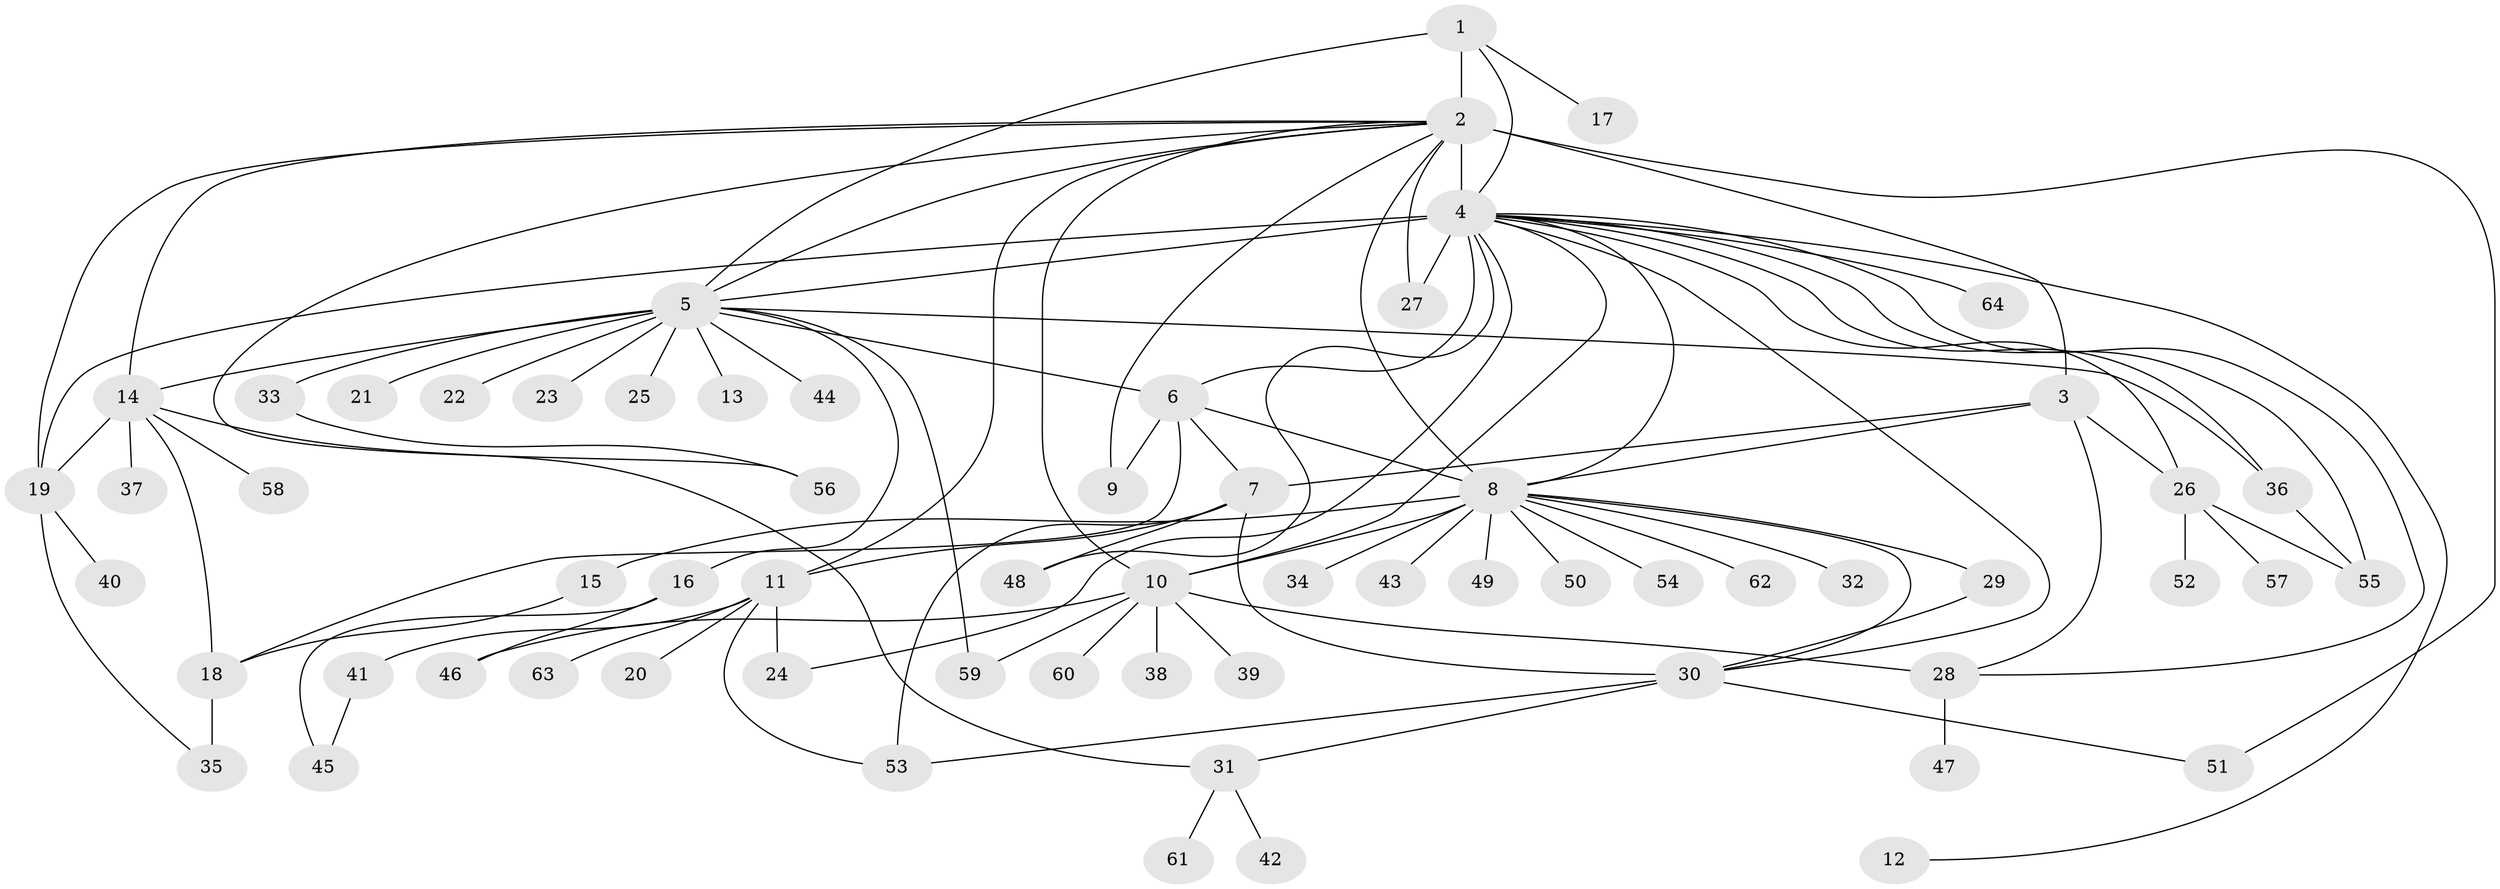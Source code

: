 // original degree distribution, {5: 0.031496062992125984, 50: 0.007874015748031496, 6: 0.031496062992125984, 3: 0.11811023622047244, 16: 0.007874015748031496, 4: 0.05511811023622047, 1: 0.5354330708661418, 11: 0.015748031496062992, 2: 0.14960629921259844, 8: 0.031496062992125984, 14: 0.007874015748031496, 7: 0.007874015748031496}
// Generated by graph-tools (version 1.1) at 2025/35/03/09/25 02:35:51]
// undirected, 64 vertices, 101 edges
graph export_dot {
graph [start="1"]
  node [color=gray90,style=filled];
  1;
  2;
  3;
  4;
  5;
  6;
  7;
  8;
  9;
  10;
  11;
  12;
  13;
  14;
  15;
  16;
  17;
  18;
  19;
  20;
  21;
  22;
  23;
  24;
  25;
  26;
  27;
  28;
  29;
  30;
  31;
  32;
  33;
  34;
  35;
  36;
  37;
  38;
  39;
  40;
  41;
  42;
  43;
  44;
  45;
  46;
  47;
  48;
  49;
  50;
  51;
  52;
  53;
  54;
  55;
  56;
  57;
  58;
  59;
  60;
  61;
  62;
  63;
  64;
  1 -- 2 [weight=1.0];
  1 -- 4 [weight=0.9999999999999999];
  1 -- 5 [weight=1.0];
  1 -- 17 [weight=1.0];
  2 -- 3 [weight=1.0];
  2 -- 4 [weight=29.999999999999996];
  2 -- 5 [weight=1.0];
  2 -- 8 [weight=3.0];
  2 -- 9 [weight=1.0];
  2 -- 10 [weight=1.0];
  2 -- 11 [weight=1.0];
  2 -- 14 [weight=1.0];
  2 -- 19 [weight=1.0];
  2 -- 27 [weight=1.0];
  2 -- 51 [weight=1.0];
  2 -- 56 [weight=1.0];
  3 -- 7 [weight=1.0];
  3 -- 8 [weight=1.0];
  3 -- 26 [weight=1.0];
  3 -- 28 [weight=1.0];
  4 -- 5 [weight=0.9999999999999999];
  4 -- 6 [weight=1.9999999999999998];
  4 -- 8 [weight=1.9999999999999998];
  4 -- 10 [weight=0.9999999999999999];
  4 -- 12 [weight=0.9999999999999999];
  4 -- 19 [weight=1.9999999999999998];
  4 -- 24 [weight=0.9999999999999999];
  4 -- 26 [weight=0.9999999999999999];
  4 -- 27 [weight=0.9999999999999999];
  4 -- 28 [weight=0.9999999999999999];
  4 -- 30 [weight=0.9999999999999999];
  4 -- 36 [weight=0.9999999999999999];
  4 -- 48 [weight=0.9999999999999999];
  4 -- 55 [weight=0.9999999999999999];
  4 -- 64 [weight=0.9999999999999999];
  5 -- 6 [weight=1.0];
  5 -- 13 [weight=1.0];
  5 -- 14 [weight=1.0];
  5 -- 16 [weight=1.0];
  5 -- 21 [weight=1.0];
  5 -- 22 [weight=1.0];
  5 -- 23 [weight=1.0];
  5 -- 25 [weight=1.0];
  5 -- 33 [weight=1.0];
  5 -- 36 [weight=1.0];
  5 -- 44 [weight=1.0];
  5 -- 59 [weight=1.0];
  6 -- 7 [weight=4.0];
  6 -- 8 [weight=1.0];
  6 -- 9 [weight=1.0];
  6 -- 18 [weight=1.0];
  7 -- 11 [weight=1.0];
  7 -- 30 [weight=1.0];
  7 -- 48 [weight=1.0];
  7 -- 53 [weight=1.0];
  8 -- 10 [weight=1.0];
  8 -- 15 [weight=6.0];
  8 -- 29 [weight=2.0];
  8 -- 30 [weight=1.0];
  8 -- 32 [weight=1.0];
  8 -- 34 [weight=1.0];
  8 -- 43 [weight=1.0];
  8 -- 49 [weight=2.0];
  8 -- 50 [weight=1.0];
  8 -- 54 [weight=1.0];
  8 -- 62 [weight=1.0];
  10 -- 28 [weight=1.0];
  10 -- 38 [weight=1.0];
  10 -- 39 [weight=1.0];
  10 -- 46 [weight=1.0];
  10 -- 59 [weight=1.0];
  10 -- 60 [weight=1.0];
  11 -- 20 [weight=1.0];
  11 -- 24 [weight=1.0];
  11 -- 41 [weight=1.0];
  11 -- 53 [weight=1.0];
  11 -- 63 [weight=1.0];
  14 -- 18 [weight=1.0];
  14 -- 19 [weight=1.0];
  14 -- 31 [weight=1.0];
  14 -- 37 [weight=1.0];
  14 -- 58 [weight=1.0];
  15 -- 18 [weight=1.0];
  16 -- 45 [weight=1.0];
  16 -- 46 [weight=1.0];
  18 -- 35 [weight=2.0];
  19 -- 35 [weight=1.0];
  19 -- 40 [weight=1.0];
  26 -- 52 [weight=1.0];
  26 -- 55 [weight=1.0];
  26 -- 57 [weight=1.0];
  28 -- 47 [weight=1.0];
  29 -- 30 [weight=1.0];
  30 -- 31 [weight=1.0];
  30 -- 51 [weight=1.0];
  30 -- 53 [weight=1.0];
  31 -- 42 [weight=1.0];
  31 -- 61 [weight=1.0];
  33 -- 56 [weight=1.0];
  36 -- 55 [weight=1.0];
  41 -- 45 [weight=1.0];
}
